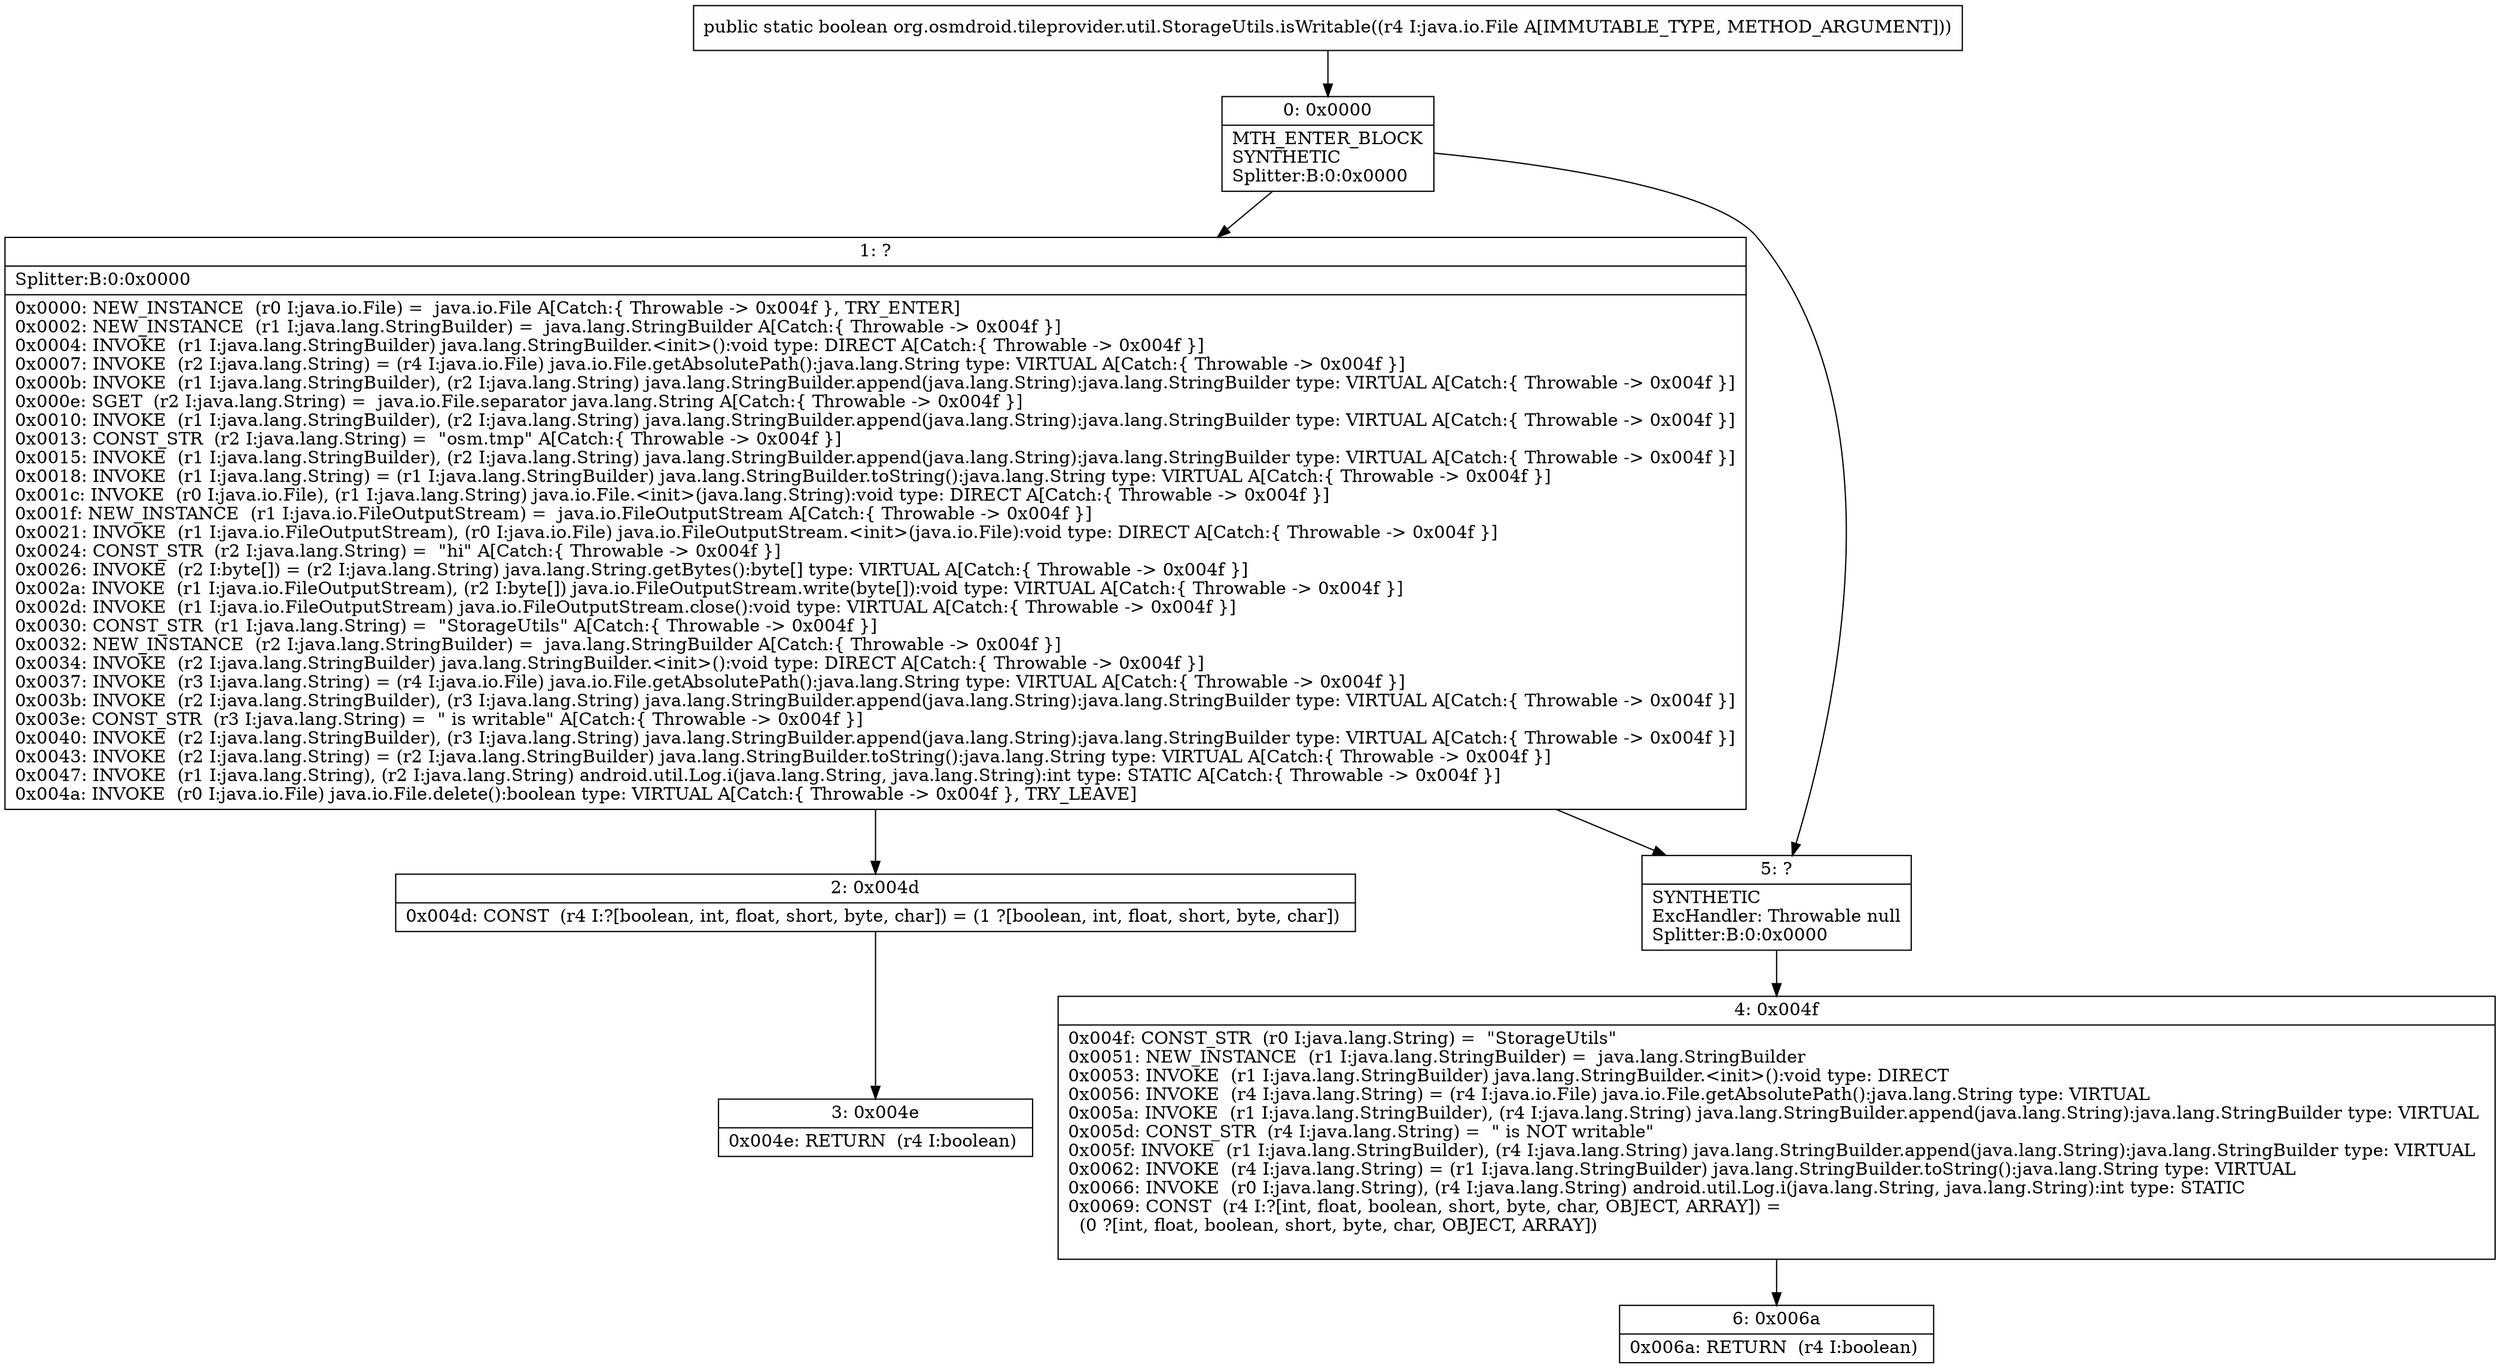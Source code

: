 digraph "CFG fororg.osmdroid.tileprovider.util.StorageUtils.isWritable(Ljava\/io\/File;)Z" {
Node_0 [shape=record,label="{0\:\ 0x0000|MTH_ENTER_BLOCK\lSYNTHETIC\lSplitter:B:0:0x0000\l}"];
Node_1 [shape=record,label="{1\:\ ?|Splitter:B:0:0x0000\l|0x0000: NEW_INSTANCE  (r0 I:java.io.File) =  java.io.File A[Catch:\{ Throwable \-\> 0x004f \}, TRY_ENTER]\l0x0002: NEW_INSTANCE  (r1 I:java.lang.StringBuilder) =  java.lang.StringBuilder A[Catch:\{ Throwable \-\> 0x004f \}]\l0x0004: INVOKE  (r1 I:java.lang.StringBuilder) java.lang.StringBuilder.\<init\>():void type: DIRECT A[Catch:\{ Throwable \-\> 0x004f \}]\l0x0007: INVOKE  (r2 I:java.lang.String) = (r4 I:java.io.File) java.io.File.getAbsolutePath():java.lang.String type: VIRTUAL A[Catch:\{ Throwable \-\> 0x004f \}]\l0x000b: INVOKE  (r1 I:java.lang.StringBuilder), (r2 I:java.lang.String) java.lang.StringBuilder.append(java.lang.String):java.lang.StringBuilder type: VIRTUAL A[Catch:\{ Throwable \-\> 0x004f \}]\l0x000e: SGET  (r2 I:java.lang.String) =  java.io.File.separator java.lang.String A[Catch:\{ Throwable \-\> 0x004f \}]\l0x0010: INVOKE  (r1 I:java.lang.StringBuilder), (r2 I:java.lang.String) java.lang.StringBuilder.append(java.lang.String):java.lang.StringBuilder type: VIRTUAL A[Catch:\{ Throwable \-\> 0x004f \}]\l0x0013: CONST_STR  (r2 I:java.lang.String) =  \"osm.tmp\" A[Catch:\{ Throwable \-\> 0x004f \}]\l0x0015: INVOKE  (r1 I:java.lang.StringBuilder), (r2 I:java.lang.String) java.lang.StringBuilder.append(java.lang.String):java.lang.StringBuilder type: VIRTUAL A[Catch:\{ Throwable \-\> 0x004f \}]\l0x0018: INVOKE  (r1 I:java.lang.String) = (r1 I:java.lang.StringBuilder) java.lang.StringBuilder.toString():java.lang.String type: VIRTUAL A[Catch:\{ Throwable \-\> 0x004f \}]\l0x001c: INVOKE  (r0 I:java.io.File), (r1 I:java.lang.String) java.io.File.\<init\>(java.lang.String):void type: DIRECT A[Catch:\{ Throwable \-\> 0x004f \}]\l0x001f: NEW_INSTANCE  (r1 I:java.io.FileOutputStream) =  java.io.FileOutputStream A[Catch:\{ Throwable \-\> 0x004f \}]\l0x0021: INVOKE  (r1 I:java.io.FileOutputStream), (r0 I:java.io.File) java.io.FileOutputStream.\<init\>(java.io.File):void type: DIRECT A[Catch:\{ Throwable \-\> 0x004f \}]\l0x0024: CONST_STR  (r2 I:java.lang.String) =  \"hi\" A[Catch:\{ Throwable \-\> 0x004f \}]\l0x0026: INVOKE  (r2 I:byte[]) = (r2 I:java.lang.String) java.lang.String.getBytes():byte[] type: VIRTUAL A[Catch:\{ Throwable \-\> 0x004f \}]\l0x002a: INVOKE  (r1 I:java.io.FileOutputStream), (r2 I:byte[]) java.io.FileOutputStream.write(byte[]):void type: VIRTUAL A[Catch:\{ Throwable \-\> 0x004f \}]\l0x002d: INVOKE  (r1 I:java.io.FileOutputStream) java.io.FileOutputStream.close():void type: VIRTUAL A[Catch:\{ Throwable \-\> 0x004f \}]\l0x0030: CONST_STR  (r1 I:java.lang.String) =  \"StorageUtils\" A[Catch:\{ Throwable \-\> 0x004f \}]\l0x0032: NEW_INSTANCE  (r2 I:java.lang.StringBuilder) =  java.lang.StringBuilder A[Catch:\{ Throwable \-\> 0x004f \}]\l0x0034: INVOKE  (r2 I:java.lang.StringBuilder) java.lang.StringBuilder.\<init\>():void type: DIRECT A[Catch:\{ Throwable \-\> 0x004f \}]\l0x0037: INVOKE  (r3 I:java.lang.String) = (r4 I:java.io.File) java.io.File.getAbsolutePath():java.lang.String type: VIRTUAL A[Catch:\{ Throwable \-\> 0x004f \}]\l0x003b: INVOKE  (r2 I:java.lang.StringBuilder), (r3 I:java.lang.String) java.lang.StringBuilder.append(java.lang.String):java.lang.StringBuilder type: VIRTUAL A[Catch:\{ Throwable \-\> 0x004f \}]\l0x003e: CONST_STR  (r3 I:java.lang.String) =  \" is writable\" A[Catch:\{ Throwable \-\> 0x004f \}]\l0x0040: INVOKE  (r2 I:java.lang.StringBuilder), (r3 I:java.lang.String) java.lang.StringBuilder.append(java.lang.String):java.lang.StringBuilder type: VIRTUAL A[Catch:\{ Throwable \-\> 0x004f \}]\l0x0043: INVOKE  (r2 I:java.lang.String) = (r2 I:java.lang.StringBuilder) java.lang.StringBuilder.toString():java.lang.String type: VIRTUAL A[Catch:\{ Throwable \-\> 0x004f \}]\l0x0047: INVOKE  (r1 I:java.lang.String), (r2 I:java.lang.String) android.util.Log.i(java.lang.String, java.lang.String):int type: STATIC A[Catch:\{ Throwable \-\> 0x004f \}]\l0x004a: INVOKE  (r0 I:java.io.File) java.io.File.delete():boolean type: VIRTUAL A[Catch:\{ Throwable \-\> 0x004f \}, TRY_LEAVE]\l}"];
Node_2 [shape=record,label="{2\:\ 0x004d|0x004d: CONST  (r4 I:?[boolean, int, float, short, byte, char]) = (1 ?[boolean, int, float, short, byte, char]) \l}"];
Node_3 [shape=record,label="{3\:\ 0x004e|0x004e: RETURN  (r4 I:boolean) \l}"];
Node_4 [shape=record,label="{4\:\ 0x004f|0x004f: CONST_STR  (r0 I:java.lang.String) =  \"StorageUtils\" \l0x0051: NEW_INSTANCE  (r1 I:java.lang.StringBuilder) =  java.lang.StringBuilder \l0x0053: INVOKE  (r1 I:java.lang.StringBuilder) java.lang.StringBuilder.\<init\>():void type: DIRECT \l0x0056: INVOKE  (r4 I:java.lang.String) = (r4 I:java.io.File) java.io.File.getAbsolutePath():java.lang.String type: VIRTUAL \l0x005a: INVOKE  (r1 I:java.lang.StringBuilder), (r4 I:java.lang.String) java.lang.StringBuilder.append(java.lang.String):java.lang.StringBuilder type: VIRTUAL \l0x005d: CONST_STR  (r4 I:java.lang.String) =  \" is NOT writable\" \l0x005f: INVOKE  (r1 I:java.lang.StringBuilder), (r4 I:java.lang.String) java.lang.StringBuilder.append(java.lang.String):java.lang.StringBuilder type: VIRTUAL \l0x0062: INVOKE  (r4 I:java.lang.String) = (r1 I:java.lang.StringBuilder) java.lang.StringBuilder.toString():java.lang.String type: VIRTUAL \l0x0066: INVOKE  (r0 I:java.lang.String), (r4 I:java.lang.String) android.util.Log.i(java.lang.String, java.lang.String):int type: STATIC \l0x0069: CONST  (r4 I:?[int, float, boolean, short, byte, char, OBJECT, ARRAY]) = \l  (0 ?[int, float, boolean, short, byte, char, OBJECT, ARRAY])\l \l}"];
Node_5 [shape=record,label="{5\:\ ?|SYNTHETIC\lExcHandler: Throwable null\lSplitter:B:0:0x0000\l}"];
Node_6 [shape=record,label="{6\:\ 0x006a|0x006a: RETURN  (r4 I:boolean) \l}"];
MethodNode[shape=record,label="{public static boolean org.osmdroid.tileprovider.util.StorageUtils.isWritable((r4 I:java.io.File A[IMMUTABLE_TYPE, METHOD_ARGUMENT])) }"];
MethodNode -> Node_0;
Node_0 -> Node_1;
Node_0 -> Node_5;
Node_1 -> Node_2;
Node_1 -> Node_5;
Node_2 -> Node_3;
Node_4 -> Node_6;
Node_5 -> Node_4;
}

